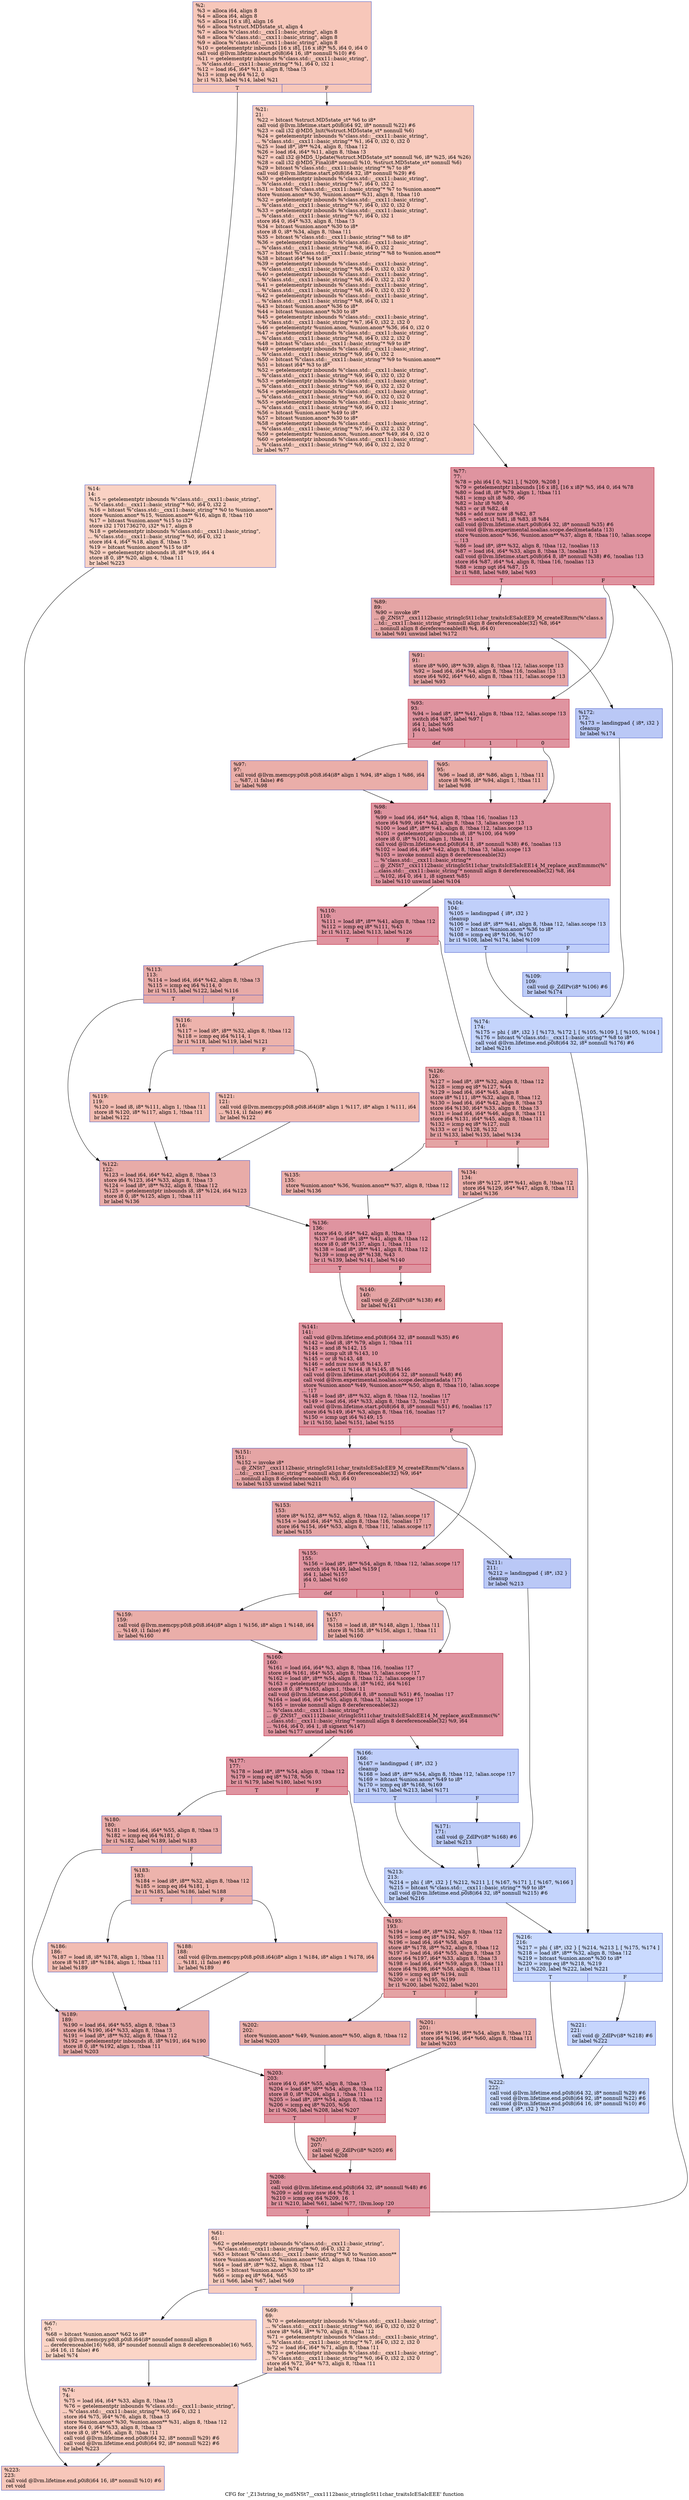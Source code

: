 digraph "CFG for '_Z13string_to_md5NSt7__cxx1112basic_stringIcSt11char_traitsIcESaIcEEE' function" {
	label="CFG for '_Z13string_to_md5NSt7__cxx1112basic_stringIcSt11char_traitsIcESaIcEEE' function";

	Node0x55ecd05000c0 [shape=record,color="#3d50c3ff", style=filled, fillcolor="#ec7f6370",label="{%2:\l  %3 = alloca i64, align 8\l  %4 = alloca i64, align 8\l  %5 = alloca [16 x i8], align 16\l  %6 = alloca %struct.MD5state_st, align 4\l  %7 = alloca %\"class.std::__cxx11::basic_string\", align 8\l  %8 = alloca %\"class.std::__cxx11::basic_string\", align 8\l  %9 = alloca %\"class.std::__cxx11::basic_string\", align 8\l  %10 = getelementptr inbounds [16 x i8], [16 x i8]* %5, i64 0, i64 0\l  call void @llvm.lifetime.start.p0i8(i64 16, i8* nonnull %10) #6\l  %11 = getelementptr inbounds %\"class.std::__cxx11::basic_string\",\l... %\"class.std::__cxx11::basic_string\"* %1, i64 0, i32 1\l  %12 = load i64, i64* %11, align 8, !tbaa !3\l  %13 = icmp eq i64 %12, 0\l  br i1 %13, label %14, label %21\l|{<s0>T|<s1>F}}"];
	Node0x55ecd05000c0:s0 -> Node0x55ecd0502b10;
	Node0x55ecd05000c0:s1 -> Node0x55ecd0502ba0;
	Node0x55ecd0502b10 [shape=record,color="#3d50c3ff", style=filled, fillcolor="#f4987a70",label="{%14:\l14:                                               \l  %15 = getelementptr inbounds %\"class.std::__cxx11::basic_string\",\l... %\"class.std::__cxx11::basic_string\"* %0, i64 0, i32 2\l  %16 = bitcast %\"class.std::__cxx11::basic_string\"* %0 to %union.anon**\l  store %union.anon* %15, %union.anon** %16, align 8, !tbaa !10\l  %17 = bitcast %union.anon* %15 to i32*\l  store i32 1701736270, i32* %17, align 8\l  %18 = getelementptr inbounds %\"class.std::__cxx11::basic_string\",\l... %\"class.std::__cxx11::basic_string\"* %0, i64 0, i32 1\l  store i64 4, i64* %18, align 8, !tbaa !3\l  %19 = bitcast %union.anon* %15 to i8*\l  %20 = getelementptr inbounds i8, i8* %19, i64 4\l  store i8 0, i8* %20, align 4, !tbaa !11\l  br label %223\l}"];
	Node0x55ecd0502b10 -> Node0x55ecd0503a80;
	Node0x55ecd0502ba0 [shape=record,color="#3d50c3ff", style=filled, fillcolor="#f08b6e70",label="{%21:\l21:                                               \l  %22 = bitcast %struct.MD5state_st* %6 to i8*\l  call void @llvm.lifetime.start.p0i8(i64 92, i8* nonnull %22) #6\l  %23 = call i32 @MD5_Init(%struct.MD5state_st* nonnull %6)\l  %24 = getelementptr inbounds %\"class.std::__cxx11::basic_string\",\l... %\"class.std::__cxx11::basic_string\"* %1, i64 0, i32 0, i32 0\l  %25 = load i8*, i8** %24, align 8, !tbaa !12\l  %26 = load i64, i64* %11, align 8, !tbaa !3\l  %27 = call i32 @MD5_Update(%struct.MD5state_st* nonnull %6, i8* %25, i64 %26)\l  %28 = call i32 @MD5_Final(i8* nonnull %10, %struct.MD5state_st* nonnull %6)\l  %29 = bitcast %\"class.std::__cxx11::basic_string\"* %7 to i8*\l  call void @llvm.lifetime.start.p0i8(i64 32, i8* nonnull %29) #6\l  %30 = getelementptr inbounds %\"class.std::__cxx11::basic_string\",\l... %\"class.std::__cxx11::basic_string\"* %7, i64 0, i32 2\l  %31 = bitcast %\"class.std::__cxx11::basic_string\"* %7 to %union.anon**\l  store %union.anon* %30, %union.anon** %31, align 8, !tbaa !10\l  %32 = getelementptr inbounds %\"class.std::__cxx11::basic_string\",\l... %\"class.std::__cxx11::basic_string\"* %7, i64 0, i32 0, i32 0\l  %33 = getelementptr inbounds %\"class.std::__cxx11::basic_string\",\l... %\"class.std::__cxx11::basic_string\"* %7, i64 0, i32 1\l  store i64 0, i64* %33, align 8, !tbaa !3\l  %34 = bitcast %union.anon* %30 to i8*\l  store i8 0, i8* %34, align 8, !tbaa !11\l  %35 = bitcast %\"class.std::__cxx11::basic_string\"* %8 to i8*\l  %36 = getelementptr inbounds %\"class.std::__cxx11::basic_string\",\l... %\"class.std::__cxx11::basic_string\"* %8, i64 0, i32 2\l  %37 = bitcast %\"class.std::__cxx11::basic_string\"* %8 to %union.anon**\l  %38 = bitcast i64* %4 to i8*\l  %39 = getelementptr inbounds %\"class.std::__cxx11::basic_string\",\l... %\"class.std::__cxx11::basic_string\"* %8, i64 0, i32 0, i32 0\l  %40 = getelementptr inbounds %\"class.std::__cxx11::basic_string\",\l... %\"class.std::__cxx11::basic_string\"* %8, i64 0, i32 2, i32 0\l  %41 = getelementptr inbounds %\"class.std::__cxx11::basic_string\",\l... %\"class.std::__cxx11::basic_string\"* %8, i64 0, i32 0, i32 0\l  %42 = getelementptr inbounds %\"class.std::__cxx11::basic_string\",\l... %\"class.std::__cxx11::basic_string\"* %8, i64 0, i32 1\l  %43 = bitcast %union.anon* %36 to i8*\l  %44 = bitcast %union.anon* %30 to i8*\l  %45 = getelementptr inbounds %\"class.std::__cxx11::basic_string\",\l... %\"class.std::__cxx11::basic_string\"* %7, i64 0, i32 2, i32 0\l  %46 = getelementptr %union.anon, %union.anon* %36, i64 0, i32 0\l  %47 = getelementptr inbounds %\"class.std::__cxx11::basic_string\",\l... %\"class.std::__cxx11::basic_string\"* %8, i64 0, i32 2, i32 0\l  %48 = bitcast %\"class.std::__cxx11::basic_string\"* %9 to i8*\l  %49 = getelementptr inbounds %\"class.std::__cxx11::basic_string\",\l... %\"class.std::__cxx11::basic_string\"* %9, i64 0, i32 2\l  %50 = bitcast %\"class.std::__cxx11::basic_string\"* %9 to %union.anon**\l  %51 = bitcast i64* %3 to i8*\l  %52 = getelementptr inbounds %\"class.std::__cxx11::basic_string\",\l... %\"class.std::__cxx11::basic_string\"* %9, i64 0, i32 0, i32 0\l  %53 = getelementptr inbounds %\"class.std::__cxx11::basic_string\",\l... %\"class.std::__cxx11::basic_string\"* %9, i64 0, i32 2, i32 0\l  %54 = getelementptr inbounds %\"class.std::__cxx11::basic_string\",\l... %\"class.std::__cxx11::basic_string\"* %9, i64 0, i32 0, i32 0\l  %55 = getelementptr inbounds %\"class.std::__cxx11::basic_string\",\l... %\"class.std::__cxx11::basic_string\"* %9, i64 0, i32 1\l  %56 = bitcast %union.anon* %49 to i8*\l  %57 = bitcast %union.anon* %30 to i8*\l  %58 = getelementptr inbounds %\"class.std::__cxx11::basic_string\",\l... %\"class.std::__cxx11::basic_string\"* %7, i64 0, i32 2, i32 0\l  %59 = getelementptr %union.anon, %union.anon* %49, i64 0, i32 0\l  %60 = getelementptr inbounds %\"class.std::__cxx11::basic_string\",\l... %\"class.std::__cxx11::basic_string\"* %9, i64 0, i32 2, i32 0\l  br label %77\l}"];
	Node0x55ecd0502ba0 -> Node0x55ecd0506a60;
	Node0x55ecd0506b60 [shape=record,color="#3d50c3ff", style=filled, fillcolor="#f08b6e70",label="{%61:\l61:                                               \l  %62 = getelementptr inbounds %\"class.std::__cxx11::basic_string\",\l... %\"class.std::__cxx11::basic_string\"* %0, i64 0, i32 2\l  %63 = bitcast %\"class.std::__cxx11::basic_string\"* %0 to %union.anon**\l  store %union.anon* %62, %union.anon** %63, align 8, !tbaa !10\l  %64 = load i8*, i8** %32, align 8, !tbaa !12\l  %65 = bitcast %union.anon* %30 to i8*\l  %66 = icmp eq i8* %64, %65\l  br i1 %66, label %67, label %69\l|{<s0>T|<s1>F}}"];
	Node0x55ecd0506b60:s0 -> Node0x55ecd0507940;
	Node0x55ecd0506b60:s1 -> Node0x55ecd0507990;
	Node0x55ecd0507940 [shape=record,color="#3d50c3ff", style=filled, fillcolor="#f5a08170",label="{%67:\l67:                                               \l  %68 = bitcast %union.anon* %62 to i8*\l  call void @llvm.memcpy.p0i8.p0i8.i64(i8* noundef nonnull align 8\l... dereferenceable(16) %68, i8* noundef nonnull align 8 dereferenceable(16) %65,\l... i64 16, i1 false) #6\l  br label %74\l}"];
	Node0x55ecd0507940 -> Node0x55ecd0507e60;
	Node0x55ecd0507990 [shape=record,color="#3d50c3ff", style=filled, fillcolor="#f3947570",label="{%69:\l69:                                               \l  %70 = getelementptr inbounds %\"class.std::__cxx11::basic_string\",\l... %\"class.std::__cxx11::basic_string\"* %0, i64 0, i32 0, i32 0\l  store i8* %64, i8** %70, align 8, !tbaa !12\l  %71 = getelementptr inbounds %\"class.std::__cxx11::basic_string\",\l... %\"class.std::__cxx11::basic_string\"* %7, i64 0, i32 2, i32 0\l  %72 = load i64, i64* %71, align 8, !tbaa !11\l  %73 = getelementptr inbounds %\"class.std::__cxx11::basic_string\",\l... %\"class.std::__cxx11::basic_string\"* %0, i64 0, i32 2, i32 0\l  store i64 %72, i64* %73, align 8, !tbaa !11\l  br label %74\l}"];
	Node0x55ecd0507990 -> Node0x55ecd0507e60;
	Node0x55ecd0507e60 [shape=record,color="#3d50c3ff", style=filled, fillcolor="#f08b6e70",label="{%74:\l74:                                               \l  %75 = load i64, i64* %33, align 8, !tbaa !3\l  %76 = getelementptr inbounds %\"class.std::__cxx11::basic_string\",\l... %\"class.std::__cxx11::basic_string\"* %0, i64 0, i32 1\l  store i64 %75, i64* %76, align 8, !tbaa !3\l  store %union.anon* %30, %union.anon** %31, align 8, !tbaa !12\l  store i64 0, i64* %33, align 8, !tbaa !3\l  store i8 0, i8* %65, align 8, !tbaa !11\l  call void @llvm.lifetime.end.p0i8(i64 32, i8* nonnull %29) #6\l  call void @llvm.lifetime.end.p0i8(i64 92, i8* nonnull %22) #6\l  br label %223\l}"];
	Node0x55ecd0507e60 -> Node0x55ecd0503a80;
	Node0x55ecd0506a60 [shape=record,color="#b70d28ff", style=filled, fillcolor="#b70d2870",label="{%77:\l77:                                               \l  %78 = phi i64 [ 0, %21 ], [ %209, %208 ]\l  %79 = getelementptr inbounds [16 x i8], [16 x i8]* %5, i64 0, i64 %78\l  %80 = load i8, i8* %79, align 1, !tbaa !11\l  %81 = icmp ult i8 %80, -96\l  %82 = lshr i8 %80, 4\l  %83 = or i8 %82, 48\l  %84 = add nuw nsw i8 %82, 87\l  %85 = select i1 %81, i8 %83, i8 %84\l  call void @llvm.lifetime.start.p0i8(i64 32, i8* nonnull %35) #6\l  call void @llvm.experimental.noalias.scope.decl(metadata !13)\l  store %union.anon* %36, %union.anon** %37, align 8, !tbaa !10, !alias.scope\l... !13\l  %86 = load i8*, i8** %32, align 8, !tbaa !12, !noalias !13\l  %87 = load i64, i64* %33, align 8, !tbaa !3, !noalias !13\l  call void @llvm.lifetime.start.p0i8(i64 8, i8* nonnull %38) #6, !noalias !13\l  store i64 %87, i64* %4, align 8, !tbaa !16, !noalias !13\l  %88 = icmp ugt i64 %87, 15\l  br i1 %88, label %89, label %93\l|{<s0>T|<s1>F}}"];
	Node0x55ecd0506a60:s0 -> Node0x55ecd050a610;
	Node0x55ecd0506a60:s1 -> Node0x55ecd050a6a0;
	Node0x55ecd050a610 [shape=record,color="#3d50c3ff", style=filled, fillcolor="#c5333470",label="{%89:\l89:                                               \l  %90 = invoke i8*\l... @_ZNSt7__cxx1112basic_stringIcSt11char_traitsIcESaIcEE9_M_createERmm(%\"class.s\l...td::__cxx11::basic_string\"* nonnull align 8 dereferenceable(32) %8, i64*\l... nonnull align 8 dereferenceable(8) %4, i64 0)\l          to label %91 unwind label %172\l}"];
	Node0x55ecd050a610 -> Node0x55ecd050a8d0;
	Node0x55ecd050a610 -> Node0x55ecd050a920;
	Node0x55ecd050a8d0 [shape=record,color="#3d50c3ff", style=filled, fillcolor="#c5333470",label="{%91:\l91:                                               \l  store i8* %90, i8** %39, align 8, !tbaa !12, !alias.scope !13\l  %92 = load i64, i64* %4, align 8, !tbaa !16, !noalias !13\l  store i64 %92, i64* %40, align 8, !tbaa !11, !alias.scope !13\l  br label %93\l}"];
	Node0x55ecd050a8d0 -> Node0x55ecd050a6a0;
	Node0x55ecd050a6a0 [shape=record,color="#b70d28ff", style=filled, fillcolor="#b70d2870",label="{%93:\l93:                                               \l  %94 = load i8*, i8** %41, align 8, !tbaa !12, !alias.scope !13\l  switch i64 %87, label %97 [\l    i64 1, label %95\l    i64 0, label %98\l  ]\l|{<s0>def|<s1>1|<s2>0}}"];
	Node0x55ecd050a6a0:s0 -> Node0x55ecd050a7e0;
	Node0x55ecd050a6a0:s1 -> Node0x55ecd050b5f0;
	Node0x55ecd050a6a0:s2 -> Node0x55ecd050b680;
	Node0x55ecd050b5f0 [shape=record,color="#3d50c3ff", style=filled, fillcolor="#d0473d70",label="{%95:\l95:                                               \l  %96 = load i8, i8* %86, align 1, !tbaa !11\l  store i8 %96, i8* %94, align 1, !tbaa !11\l  br label %98\l}"];
	Node0x55ecd050b5f0 -> Node0x55ecd050b680;
	Node0x55ecd050a7e0 [shape=record,color="#3d50c3ff", style=filled, fillcolor="#d0473d70",label="{%97:\l97:                                               \l  call void @llvm.memcpy.p0i8.p0i8.i64(i8* align 1 %94, i8* align 1 %86, i64\l... %87, i1 false) #6\l  br label %98\l}"];
	Node0x55ecd050a7e0 -> Node0x55ecd050b680;
	Node0x55ecd050b680 [shape=record,color="#b70d28ff", style=filled, fillcolor="#b70d2870",label="{%98:\l98:                                               \l  %99 = load i64, i64* %4, align 8, !tbaa !16, !noalias !13\l  store i64 %99, i64* %42, align 8, !tbaa !3, !alias.scope !13\l  %100 = load i8*, i8** %41, align 8, !tbaa !12, !alias.scope !13\l  %101 = getelementptr inbounds i8, i8* %100, i64 %99\l  store i8 0, i8* %101, align 1, !tbaa !11\l  call void @llvm.lifetime.end.p0i8(i64 8, i8* nonnull %38) #6, !noalias !13\l  %102 = load i64, i64* %42, align 8, !tbaa !3, !alias.scope !13\l  %103 = invoke nonnull align 8 dereferenceable(32)\l... %\"class.std::__cxx11::basic_string\"*\l... @_ZNSt7__cxx1112basic_stringIcSt11char_traitsIcESaIcEE14_M_replace_auxEmmmc(%\"\l...class.std::__cxx11::basic_string\"* nonnull align 8 dereferenceable(32) %8, i64\l... %102, i64 0, i64 1, i8 signext %85)\l          to label %110 unwind label %104\l}"];
	Node0x55ecd050b680 -> Node0x55ecd050c140;
	Node0x55ecd050b680 -> Node0x55ecd050c1d0;
	Node0x55ecd050c1d0 [shape=record,color="#3d50c3ff", style=filled, fillcolor="#7093f370",label="{%104:\l104:                                              \l  %105 = landingpad \{ i8*, i32 \}\l          cleanup\l  %106 = load i8*, i8** %41, align 8, !tbaa !12, !alias.scope !13\l  %107 = bitcast %union.anon* %36 to i8*\l  %108 = icmp eq i8* %106, %107\l  br i1 %108, label %174, label %109\l|{<s0>T|<s1>F}}"];
	Node0x55ecd050c1d0:s0 -> Node0x55ecd050c720;
	Node0x55ecd050c1d0:s1 -> Node0x55ecd050c7b0;
	Node0x55ecd050c7b0 [shape=record,color="#3d50c3ff", style=filled, fillcolor="#6a8bef70",label="{%109:\l109:                                              \l  call void @_ZdlPv(i8* %106) #6\l  br label %174\l}"];
	Node0x55ecd050c7b0 -> Node0x55ecd050c720;
	Node0x55ecd050c140 [shape=record,color="#b70d28ff", style=filled, fillcolor="#b70d2870",label="{%110:\l110:                                              \l  %111 = load i8*, i8** %41, align 8, !tbaa !12\l  %112 = icmp eq i8* %111, %43\l  br i1 %112, label %113, label %126\l|{<s0>T|<s1>F}}"];
	Node0x55ecd050c140:s0 -> Node0x55ecd050cc00;
	Node0x55ecd050c140:s1 -> Node0x55ecd050cc50;
	Node0x55ecd050cc00 [shape=record,color="#3d50c3ff", style=filled, fillcolor="#cc403a70",label="{%113:\l113:                                              \l  %114 = load i64, i64* %42, align 8, !tbaa !3\l  %115 = icmp eq i64 %114, 0\l  br i1 %115, label %122, label %116\l|{<s0>T|<s1>F}}"];
	Node0x55ecd050cc00:s0 -> Node0x55ecd050ce50;
	Node0x55ecd050cc00:s1 -> Node0x55ecd050cea0;
	Node0x55ecd050cea0 [shape=record,color="#3d50c3ff", style=filled, fillcolor="#d6524470",label="{%116:\l116:                                              \l  %117 = load i8*, i8** %32, align 8, !tbaa !12\l  %118 = icmp eq i64 %114, 1\l  br i1 %118, label %119, label %121\l|{<s0>T|<s1>F}}"];
	Node0x55ecd050cea0:s0 -> Node0x55ecd050d0e0;
	Node0x55ecd050cea0:s1 -> Node0x55ecd050d130;
	Node0x55ecd050d0e0 [shape=record,color="#3d50c3ff", style=filled, fillcolor="#e1675170",label="{%119:\l119:                                              \l  %120 = load i8, i8* %111, align 1, !tbaa !11\l  store i8 %120, i8* %117, align 1, !tbaa !11\l  br label %122\l}"];
	Node0x55ecd050d0e0 -> Node0x55ecd050ce50;
	Node0x55ecd050d130 [shape=record,color="#3d50c3ff", style=filled, fillcolor="#e1675170",label="{%121:\l121:                                              \l  call void @llvm.memcpy.p0i8.p0i8.i64(i8* align 1 %117, i8* align 1 %111, i64\l... %114, i1 false) #6\l  br label %122\l}"];
	Node0x55ecd050d130 -> Node0x55ecd050ce50;
	Node0x55ecd050ce50 [shape=record,color="#3d50c3ff", style=filled, fillcolor="#cc403a70",label="{%122:\l122:                                              \l  %123 = load i64, i64* %42, align 8, !tbaa !3\l  store i64 %123, i64* %33, align 8, !tbaa !3\l  %124 = load i8*, i8** %32, align 8, !tbaa !12\l  %125 = getelementptr inbounds i8, i8* %124, i64 %123\l  store i8 0, i8* %125, align 1, !tbaa !11\l  br label %136\l}"];
	Node0x55ecd050ce50 -> Node0x55ecd050d8e0;
	Node0x55ecd050cc50 [shape=record,color="#b70d28ff", style=filled, fillcolor="#c32e3170",label="{%126:\l126:                                              \l  %127 = load i8*, i8** %32, align 8, !tbaa !12\l  %128 = icmp eq i8* %127, %44\l  %129 = load i64, i64* %45, align 8\l  store i8* %111, i8** %32, align 8, !tbaa !12\l  %130 = load i64, i64* %42, align 8, !tbaa !3\l  store i64 %130, i64* %33, align 8, !tbaa !3\l  %131 = load i64, i64* %46, align 8, !tbaa !11\l  store i64 %131, i64* %45, align 8, !tbaa !11\l  %132 = icmp eq i8* %127, null\l  %133 = or i1 %128, %132\l  br i1 %133, label %135, label %134\l|{<s0>T|<s1>F}}"];
	Node0x55ecd050cc50:s0 -> Node0x55ecd050f0d0;
	Node0x55ecd050cc50:s1 -> Node0x55ecd050f120;
	Node0x55ecd050f120 [shape=record,color="#3d50c3ff", style=filled, fillcolor="#d0473d70",label="{%134:\l134:                                              \l  store i8* %127, i8** %41, align 8, !tbaa !12\l  store i64 %129, i64* %47, align 8, !tbaa !11\l  br label %136\l}"];
	Node0x55ecd050f120 -> Node0x55ecd050d8e0;
	Node0x55ecd050f0d0 [shape=record,color="#3d50c3ff", style=filled, fillcolor="#d0473d70",label="{%135:\l135:                                              \l  store %union.anon* %36, %union.anon** %37, align 8, !tbaa !12\l  br label %136\l}"];
	Node0x55ecd050f0d0 -> Node0x55ecd050d8e0;
	Node0x55ecd050d8e0 [shape=record,color="#b70d28ff", style=filled, fillcolor="#b70d2870",label="{%136:\l136:                                              \l  store i64 0, i64* %42, align 8, !tbaa !3\l  %137 = load i8*, i8** %41, align 8, !tbaa !12\l  store i8 0, i8* %137, align 1, !tbaa !11\l  %138 = load i8*, i8** %41, align 8, !tbaa !12\l  %139 = icmp eq i8* %138, %43\l  br i1 %139, label %141, label %140\l|{<s0>T|<s1>F}}"];
	Node0x55ecd050d8e0:s0 -> Node0x55ecd050f740;
	Node0x55ecd050d8e0:s1 -> Node0x55ecd050f790;
	Node0x55ecd050f790 [shape=record,color="#b70d28ff", style=filled, fillcolor="#c32e3170",label="{%140:\l140:                                              \l  call void @_ZdlPv(i8* %138) #6\l  br label %141\l}"];
	Node0x55ecd050f790 -> Node0x55ecd050f740;
	Node0x55ecd050f740 [shape=record,color="#b70d28ff", style=filled, fillcolor="#b70d2870",label="{%141:\l141:                                              \l  call void @llvm.lifetime.end.p0i8(i64 32, i8* nonnull %35) #6\l  %142 = load i8, i8* %79, align 1, !tbaa !11\l  %143 = and i8 %142, 15\l  %144 = icmp ult i8 %143, 10\l  %145 = or i8 %143, 48\l  %146 = add nuw nsw i8 %143, 87\l  %147 = select i1 %144, i8 %145, i8 %146\l  call void @llvm.lifetime.start.p0i8(i64 32, i8* nonnull %48) #6\l  call void @llvm.experimental.noalias.scope.decl(metadata !17)\l  store %union.anon* %49, %union.anon** %50, align 8, !tbaa !10, !alias.scope\l... !17\l  %148 = load i8*, i8** %32, align 8, !tbaa !12, !noalias !17\l  %149 = load i64, i64* %33, align 8, !tbaa !3, !noalias !17\l  call void @llvm.lifetime.start.p0i8(i64 8, i8* nonnull %51) #6, !noalias !17\l  store i64 %149, i64* %3, align 8, !tbaa !16, !noalias !17\l  %150 = icmp ugt i64 %149, 15\l  br i1 %150, label %151, label %155\l|{<s0>T|<s1>F}}"];
	Node0x55ecd050f740:s0 -> Node0x55ecd0510c60;
	Node0x55ecd050f740:s1 -> Node0x55ecd0510cf0;
	Node0x55ecd0510c60 [shape=record,color="#3d50c3ff", style=filled, fillcolor="#c5333470",label="{%151:\l151:                                              \l  %152 = invoke i8*\l... @_ZNSt7__cxx1112basic_stringIcSt11char_traitsIcESaIcEE9_M_createERmm(%\"class.s\l...td::__cxx11::basic_string\"* nonnull align 8 dereferenceable(32) %9, i64*\l... nonnull align 8 dereferenceable(8) %3, i64 0)\l          to label %153 unwind label %211\l}"];
	Node0x55ecd0510c60 -> Node0x55ecd0510e80;
	Node0x55ecd0510c60 -> Node0x55ecd0510ed0;
	Node0x55ecd0510e80 [shape=record,color="#3d50c3ff", style=filled, fillcolor="#c5333470",label="{%153:\l153:                                              \l  store i8* %152, i8** %52, align 8, !tbaa !12, !alias.scope !17\l  %154 = load i64, i64* %3, align 8, !tbaa !16, !noalias !17\l  store i64 %154, i64* %53, align 8, !tbaa !11, !alias.scope !17\l  br label %155\l}"];
	Node0x55ecd0510e80 -> Node0x55ecd0510cf0;
	Node0x55ecd0510cf0 [shape=record,color="#b70d28ff", style=filled, fillcolor="#b70d2870",label="{%155:\l155:                                              \l  %156 = load i8*, i8** %54, align 8, !tbaa !12, !alias.scope !17\l  switch i64 %149, label %159 [\l    i64 1, label %157\l    i64 0, label %160\l  ]\l|{<s0>def|<s1>1|<s2>0}}"];
	Node0x55ecd0510cf0:s0 -> Node0x55ecd0510e30;
	Node0x55ecd0510cf0:s1 -> Node0x55ecd0511400;
	Node0x55ecd0510cf0:s2 -> Node0x55ecd0511490;
	Node0x55ecd0511400 [shape=record,color="#3d50c3ff", style=filled, fillcolor="#d0473d70",label="{%157:\l157:                                              \l  %158 = load i8, i8* %148, align 1, !tbaa !11\l  store i8 %158, i8* %156, align 1, !tbaa !11\l  br label %160\l}"];
	Node0x55ecd0511400 -> Node0x55ecd0511490;
	Node0x55ecd0510e30 [shape=record,color="#3d50c3ff", style=filled, fillcolor="#d0473d70",label="{%159:\l159:                                              \l  call void @llvm.memcpy.p0i8.p0i8.i64(i8* align 1 %156, i8* align 1 %148, i64\l... %149, i1 false) #6\l  br label %160\l}"];
	Node0x55ecd0510e30 -> Node0x55ecd0511490;
	Node0x55ecd0511490 [shape=record,color="#b70d28ff", style=filled, fillcolor="#b70d2870",label="{%160:\l160:                                              \l  %161 = load i64, i64* %3, align 8, !tbaa !16, !noalias !17\l  store i64 %161, i64* %55, align 8, !tbaa !3, !alias.scope !17\l  %162 = load i8*, i8** %54, align 8, !tbaa !12, !alias.scope !17\l  %163 = getelementptr inbounds i8, i8* %162, i64 %161\l  store i8 0, i8* %163, align 1, !tbaa !11\l  call void @llvm.lifetime.end.p0i8(i64 8, i8* nonnull %51) #6, !noalias !17\l  %164 = load i64, i64* %55, align 8, !tbaa !3, !alias.scope !17\l  %165 = invoke nonnull align 8 dereferenceable(32)\l... %\"class.std::__cxx11::basic_string\"*\l... @_ZNSt7__cxx1112basic_stringIcSt11char_traitsIcESaIcEE14_M_replace_auxEmmmc(%\"\l...class.std::__cxx11::basic_string\"* nonnull align 8 dereferenceable(32) %9, i64\l... %164, i64 0, i64 1, i8 signext %147)\l          to label %177 unwind label %166\l}"];
	Node0x55ecd0511490 -> Node0x55ecd0511e70;
	Node0x55ecd0511490 -> Node0x55ecd0511f00;
	Node0x55ecd0511f00 [shape=record,color="#3d50c3ff", style=filled, fillcolor="#7093f370",label="{%166:\l166:                                              \l  %167 = landingpad \{ i8*, i32 \}\l          cleanup\l  %168 = load i8*, i8** %54, align 8, !tbaa !12, !alias.scope !17\l  %169 = bitcast %union.anon* %49 to i8*\l  %170 = icmp eq i8* %168, %169\l  br i1 %170, label %213, label %171\l|{<s0>T|<s1>F}}"];
	Node0x55ecd0511f00:s0 -> Node0x55ecd0512360;
	Node0x55ecd0511f00:s1 -> Node0x55ecd05123f0;
	Node0x55ecd05123f0 [shape=record,color="#3d50c3ff", style=filled, fillcolor="#6a8bef70",label="{%171:\l171:                                              \l  call void @_ZdlPv(i8* %168) #6\l  br label %213\l}"];
	Node0x55ecd05123f0 -> Node0x55ecd0512360;
	Node0x55ecd050a920 [shape=record,color="#3d50c3ff", style=filled, fillcolor="#6282ea70",label="{%172:\l172:                                              \l  %173 = landingpad \{ i8*, i32 \}\l          cleanup\l  br label %174\l}"];
	Node0x55ecd050a920 -> Node0x55ecd050c720;
	Node0x55ecd050c720 [shape=record,color="#3d50c3ff", style=filled, fillcolor="#7a9df870",label="{%174:\l174:                                              \l  %175 = phi \{ i8*, i32 \} [ %173, %172 ], [ %105, %109 ], [ %105, %104 ]\l  %176 = bitcast %\"class.std::__cxx11::basic_string\"* %8 to i8*\l  call void @llvm.lifetime.end.p0i8(i64 32, i8* nonnull %176) #6\l  br label %216\l}"];
	Node0x55ecd050c720 -> Node0x55ecd0512a20;
	Node0x55ecd0511e70 [shape=record,color="#b70d28ff", style=filled, fillcolor="#b70d2870",label="{%177:\l177:                                              \l  %178 = load i8*, i8** %54, align 8, !tbaa !12\l  %179 = icmp eq i8* %178, %56\l  br i1 %179, label %180, label %193\l|{<s0>T|<s1>F}}"];
	Node0x55ecd0511e70:s0 -> Node0x55ecd0512be0;
	Node0x55ecd0511e70:s1 -> Node0x55ecd0512c30;
	Node0x55ecd0512be0 [shape=record,color="#3d50c3ff", style=filled, fillcolor="#cc403a70",label="{%180:\l180:                                              \l  %181 = load i64, i64* %55, align 8, !tbaa !3\l  %182 = icmp eq i64 %181, 0\l  br i1 %182, label %189, label %183\l|{<s0>T|<s1>F}}"];
	Node0x55ecd0512be0:s0 -> Node0x55ecd0512e30;
	Node0x55ecd0512be0:s1 -> Node0x55ecd0512e80;
	Node0x55ecd0512e80 [shape=record,color="#3d50c3ff", style=filled, fillcolor="#d6524470",label="{%183:\l183:                                              \l  %184 = load i8*, i8** %32, align 8, !tbaa !12\l  %185 = icmp eq i64 %181, 1\l  br i1 %185, label %186, label %188\l|{<s0>T|<s1>F}}"];
	Node0x55ecd0512e80:s0 -> Node0x55ecd0513080;
	Node0x55ecd0512e80:s1 -> Node0x55ecd05130d0;
	Node0x55ecd0513080 [shape=record,color="#3d50c3ff", style=filled, fillcolor="#e1675170",label="{%186:\l186:                                              \l  %187 = load i8, i8* %178, align 1, !tbaa !11\l  store i8 %187, i8* %184, align 1, !tbaa !11\l  br label %189\l}"];
	Node0x55ecd0513080 -> Node0x55ecd0512e30;
	Node0x55ecd05130d0 [shape=record,color="#3d50c3ff", style=filled, fillcolor="#e1675170",label="{%188:\l188:                                              \l  call void @llvm.memcpy.p0i8.p0i8.i64(i8* align 1 %184, i8* align 1 %178, i64\l... %181, i1 false) #6\l  br label %189\l}"];
	Node0x55ecd05130d0 -> Node0x55ecd0512e30;
	Node0x55ecd0512e30 [shape=record,color="#3d50c3ff", style=filled, fillcolor="#cc403a70",label="{%189:\l189:                                              \l  %190 = load i64, i64* %55, align 8, !tbaa !3\l  store i64 %190, i64* %33, align 8, !tbaa !3\l  %191 = load i8*, i8** %32, align 8, !tbaa !12\l  %192 = getelementptr inbounds i8, i8* %191, i64 %190\l  store i8 0, i8* %192, align 1, !tbaa !11\l  br label %203\l}"];
	Node0x55ecd0512e30 -> Node0x55ecd0513800;
	Node0x55ecd0512c30 [shape=record,color="#b70d28ff", style=filled, fillcolor="#c32e3170",label="{%193:\l193:                                              \l  %194 = load i8*, i8** %32, align 8, !tbaa !12\l  %195 = icmp eq i8* %194, %57\l  %196 = load i64, i64* %58, align 8\l  store i8* %178, i8** %32, align 8, !tbaa !12\l  %197 = load i64, i64* %55, align 8, !tbaa !3\l  store i64 %197, i64* %33, align 8, !tbaa !3\l  %198 = load i64, i64* %59, align 8, !tbaa !11\l  store i64 %198, i64* %58, align 8, !tbaa !11\l  %199 = icmp eq i8* %194, null\l  %200 = or i1 %195, %199\l  br i1 %200, label %202, label %201\l|{<s0>T|<s1>F}}"];
	Node0x55ecd0512c30:s0 -> Node0x55ecd0513de0;
	Node0x55ecd0512c30:s1 -> Node0x55ecd0513e30;
	Node0x55ecd0513e30 [shape=record,color="#3d50c3ff", style=filled, fillcolor="#d0473d70",label="{%201:\l201:                                              \l  store i8* %194, i8** %54, align 8, !tbaa !12\l  store i64 %196, i64* %60, align 8, !tbaa !11\l  br label %203\l}"];
	Node0x55ecd0513e30 -> Node0x55ecd0513800;
	Node0x55ecd0513de0 [shape=record,color="#3d50c3ff", style=filled, fillcolor="#d0473d70",label="{%202:\l202:                                              \l  store %union.anon* %49, %union.anon** %50, align 8, !tbaa !12\l  br label %203\l}"];
	Node0x55ecd0513de0 -> Node0x55ecd0513800;
	Node0x55ecd0513800 [shape=record,color="#b70d28ff", style=filled, fillcolor="#b70d2870",label="{%203:\l203:                                              \l  store i64 0, i64* %55, align 8, !tbaa !3\l  %204 = load i8*, i8** %54, align 8, !tbaa !12\l  store i8 0, i8* %204, align 1, !tbaa !11\l  %205 = load i8*, i8** %54, align 8, !tbaa !12\l  %206 = icmp eq i8* %205, %56\l  br i1 %206, label %208, label %207\l|{<s0>T|<s1>F}}"];
	Node0x55ecd0513800:s0 -> Node0x55ecd0508b70;
	Node0x55ecd0513800:s1 -> Node0x55ecd050de10;
	Node0x55ecd050de10 [shape=record,color="#b70d28ff", style=filled, fillcolor="#c32e3170",label="{%207:\l207:                                              \l  call void @_ZdlPv(i8* %205) #6\l  br label %208\l}"];
	Node0x55ecd050de10 -> Node0x55ecd0508b70;
	Node0x55ecd0508b70 [shape=record,color="#b70d28ff", style=filled, fillcolor="#b70d2870",label="{%208:\l208:                                              \l  call void @llvm.lifetime.end.p0i8(i64 32, i8* nonnull %48) #6\l  %209 = add nuw nsw i64 %78, 1\l  %210 = icmp eq i64 %209, 16\l  br i1 %210, label %61, label %77, !llvm.loop !20\l|{<s0>T|<s1>F}}"];
	Node0x55ecd0508b70:s0 -> Node0x55ecd0506b60;
	Node0x55ecd0508b70:s1 -> Node0x55ecd0506a60;
	Node0x55ecd0510ed0 [shape=record,color="#3d50c3ff", style=filled, fillcolor="#6282ea70",label="{%211:\l211:                                              \l  %212 = landingpad \{ i8*, i32 \}\l          cleanup\l  br label %213\l}"];
	Node0x55ecd0510ed0 -> Node0x55ecd0512360;
	Node0x55ecd0512360 [shape=record,color="#3d50c3ff", style=filled, fillcolor="#7a9df870",label="{%213:\l213:                                              \l  %214 = phi \{ i8*, i32 \} [ %212, %211 ], [ %167, %171 ], [ %167, %166 ]\l  %215 = bitcast %\"class.std::__cxx11::basic_string\"* %9 to i8*\l  call void @llvm.lifetime.end.p0i8(i64 32, i8* nonnull %215) #6\l  br label %216\l}"];
	Node0x55ecd0512360 -> Node0x55ecd0512a20;
	Node0x55ecd0512a20 [shape=record,color="#3d50c3ff", style=filled, fillcolor="#88abfd70",label="{%216:\l216:                                              \l  %217 = phi \{ i8*, i32 \} [ %214, %213 ], [ %175, %174 ]\l  %218 = load i8*, i8** %32, align 8, !tbaa !12\l  %219 = bitcast %union.anon* %30 to i8*\l  %220 = icmp eq i8* %218, %219\l  br i1 %220, label %222, label %221\l|{<s0>T|<s1>F}}"];
	Node0x55ecd0512a20:s0 -> Node0x55ecd050e9b0;
	Node0x55ecd0512a20:s1 -> Node0x55ecd050ea00;
	Node0x55ecd050ea00 [shape=record,color="#3d50c3ff", style=filled, fillcolor="#7ea1fa70",label="{%221:\l221:                                              \l  call void @_ZdlPv(i8* %218) #6\l  br label %222\l}"];
	Node0x55ecd050ea00 -> Node0x55ecd050e9b0;
	Node0x55ecd050e9b0 [shape=record,color="#3d50c3ff", style=filled, fillcolor="#88abfd70",label="{%222:\l222:                                              \l  call void @llvm.lifetime.end.p0i8(i64 32, i8* nonnull %29) #6\l  call void @llvm.lifetime.end.p0i8(i64 92, i8* nonnull %22) #6\l  call void @llvm.lifetime.end.p0i8(i64 16, i8* nonnull %10) #6\l  resume \{ i8*, i32 \} %217\l}"];
	Node0x55ecd0503a80 [shape=record,color="#3d50c3ff", style=filled, fillcolor="#ec7f6370",label="{%223:\l223:                                              \l  call void @llvm.lifetime.end.p0i8(i64 16, i8* nonnull %10) #6\l  ret void\l}"];
}
